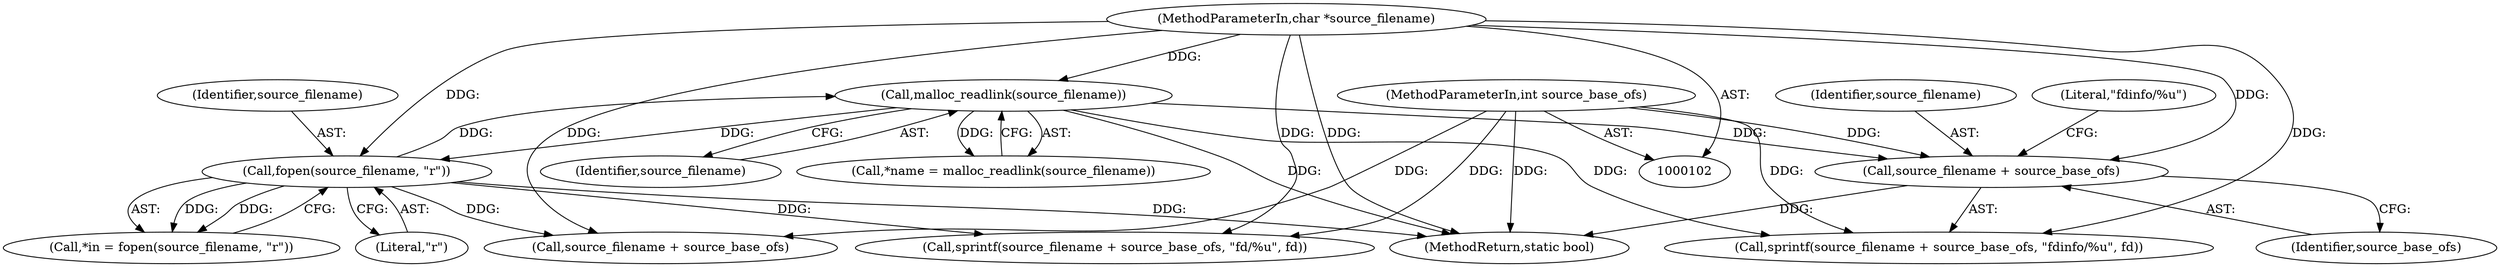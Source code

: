 digraph "0_abrt_80408e9e24a1c10f85fd969e1853e0f192157f92@pointer" {
"1000152" [label="(Call,source_filename + source_base_ofs)"];
"1000138" [label="(Call,malloc_readlink(source_filename))"];
"1000104" [label="(MethodParameterIn,char *source_filename)"];
"1000162" [label="(Call,fopen(source_filename, \"r\"))"];
"1000105" [label="(MethodParameterIn,int source_base_ofs)"];
"1000153" [label="(Identifier,source_filename)"];
"1000130" [label="(Call,source_filename + source_base_ofs)"];
"1000163" [label="(Identifier,source_filename)"];
"1000155" [label="(Literal,\"fdinfo/%u\")"];
"1000152" [label="(Call,source_filename + source_base_ofs)"];
"1000154" [label="(Identifier,source_base_ofs)"];
"1000232" [label="(MethodReturn,static bool)"];
"1000164" [label="(Literal,\"r\")"];
"1000160" [label="(Call,*in = fopen(source_filename, \"r\"))"];
"1000105" [label="(MethodParameterIn,int source_base_ofs)"];
"1000162" [label="(Call,fopen(source_filename, \"r\"))"];
"1000139" [label="(Identifier,source_filename)"];
"1000104" [label="(MethodParameterIn,char *source_filename)"];
"1000129" [label="(Call,sprintf(source_filename + source_base_ofs, \"fd/%u\", fd))"];
"1000151" [label="(Call,sprintf(source_filename + source_base_ofs, \"fdinfo/%u\", fd))"];
"1000138" [label="(Call,malloc_readlink(source_filename))"];
"1000136" [label="(Call,*name = malloc_readlink(source_filename))"];
"1000152" -> "1000151"  [label="AST: "];
"1000152" -> "1000154"  [label="CFG: "];
"1000153" -> "1000152"  [label="AST: "];
"1000154" -> "1000152"  [label="AST: "];
"1000155" -> "1000152"  [label="CFG: "];
"1000152" -> "1000232"  [label="DDG: "];
"1000138" -> "1000152"  [label="DDG: "];
"1000104" -> "1000152"  [label="DDG: "];
"1000105" -> "1000152"  [label="DDG: "];
"1000138" -> "1000136"  [label="AST: "];
"1000138" -> "1000139"  [label="CFG: "];
"1000139" -> "1000138"  [label="AST: "];
"1000136" -> "1000138"  [label="CFG: "];
"1000138" -> "1000232"  [label="DDG: "];
"1000138" -> "1000136"  [label="DDG: "];
"1000104" -> "1000138"  [label="DDG: "];
"1000162" -> "1000138"  [label="DDG: "];
"1000138" -> "1000151"  [label="DDG: "];
"1000138" -> "1000162"  [label="DDG: "];
"1000104" -> "1000102"  [label="AST: "];
"1000104" -> "1000232"  [label="DDG: "];
"1000104" -> "1000129"  [label="DDG: "];
"1000104" -> "1000130"  [label="DDG: "];
"1000104" -> "1000151"  [label="DDG: "];
"1000104" -> "1000162"  [label="DDG: "];
"1000162" -> "1000160"  [label="AST: "];
"1000162" -> "1000164"  [label="CFG: "];
"1000163" -> "1000162"  [label="AST: "];
"1000164" -> "1000162"  [label="AST: "];
"1000160" -> "1000162"  [label="CFG: "];
"1000162" -> "1000232"  [label="DDG: "];
"1000162" -> "1000129"  [label="DDG: "];
"1000162" -> "1000130"  [label="DDG: "];
"1000162" -> "1000160"  [label="DDG: "];
"1000162" -> "1000160"  [label="DDG: "];
"1000105" -> "1000102"  [label="AST: "];
"1000105" -> "1000232"  [label="DDG: "];
"1000105" -> "1000129"  [label="DDG: "];
"1000105" -> "1000130"  [label="DDG: "];
"1000105" -> "1000151"  [label="DDG: "];
}
